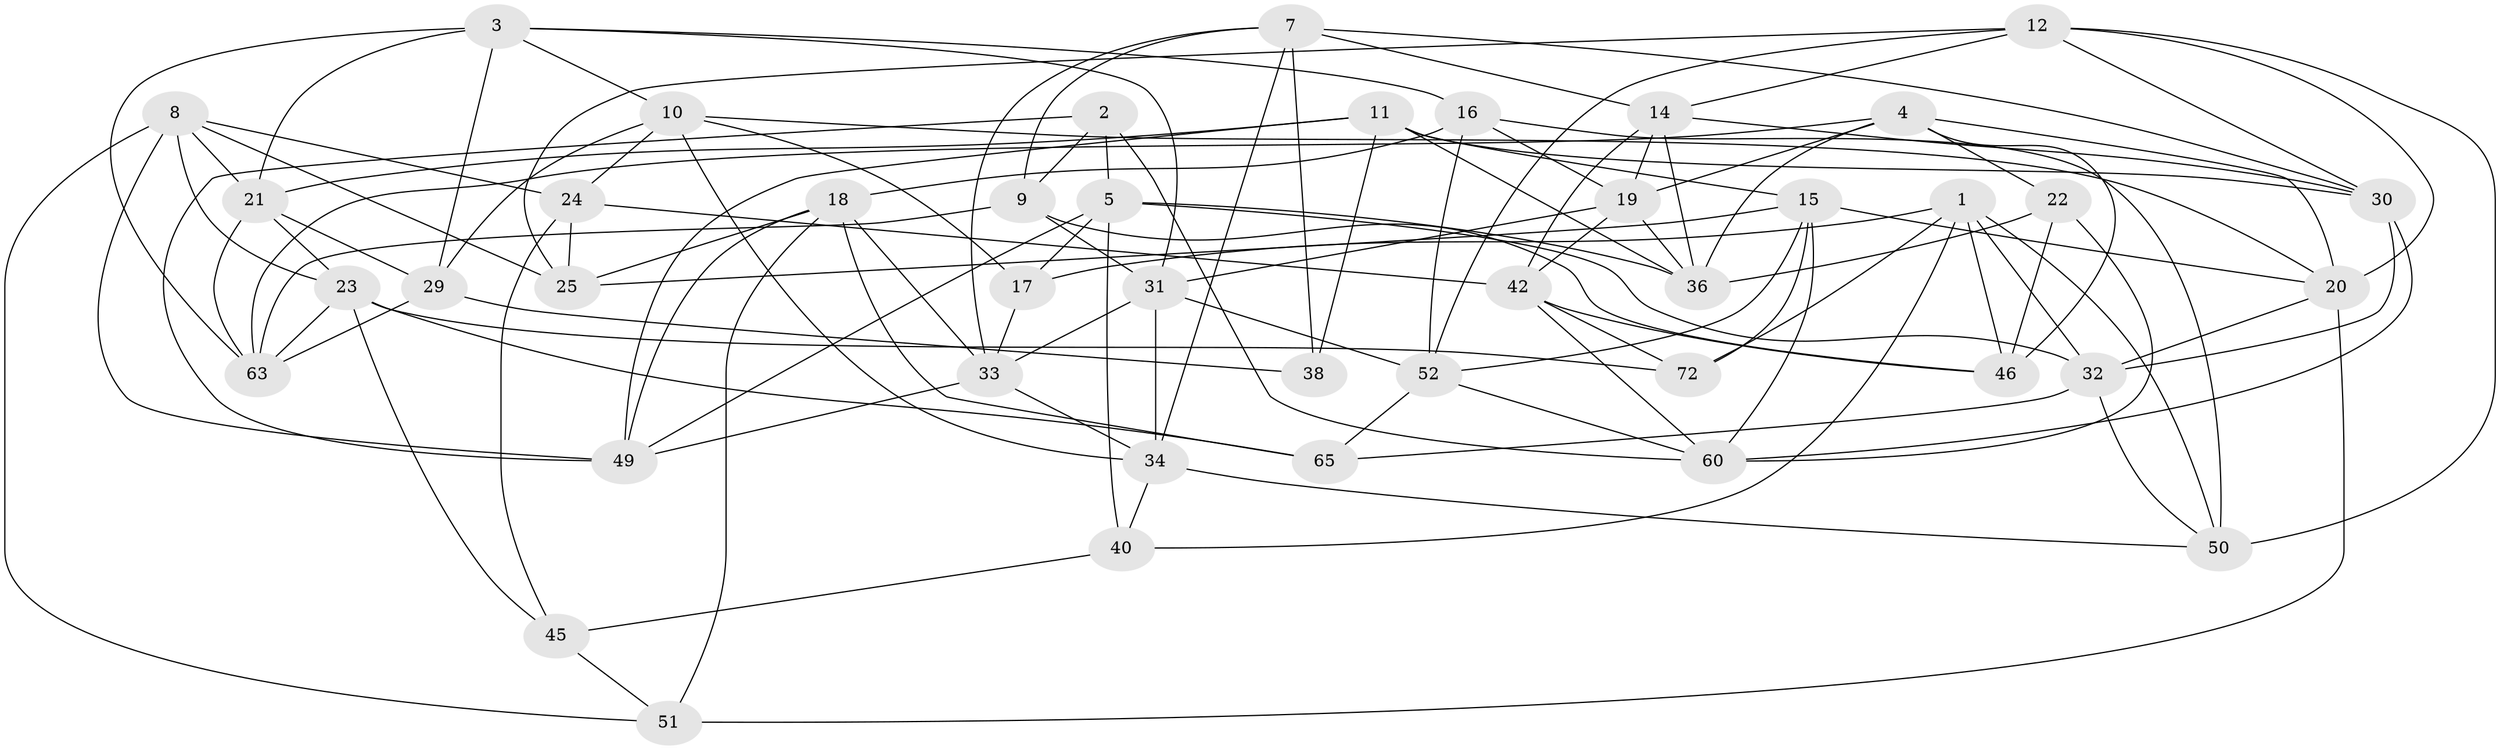 // original degree distribution, {4: 1.0}
// Generated by graph-tools (version 1.1) at 2025/42/03/06/25 10:42:19]
// undirected, 43 vertices, 116 edges
graph export_dot {
graph [start="1"]
  node [color=gray90,style=filled];
  1 [super="+39"];
  2;
  3 [super="+6"];
  4 [super="+43"];
  5 [super="+27"];
  7 [super="+13"];
  8 [super="+28"];
  9 [super="+35"];
  10 [super="+37"];
  11 [super="+26"];
  12 [super="+44"];
  14 [super="+41"];
  15 [super="+62"];
  16 [super="+74"];
  17;
  18 [super="+73"];
  19 [super="+71"];
  20 [super="+55"];
  21 [super="+57"];
  22;
  23 [super="+64"];
  24 [super="+61"];
  25 [super="+53"];
  29 [super="+67"];
  30 [super="+66"];
  31 [super="+48"];
  32 [super="+58"];
  33 [super="+56"];
  34 [super="+76"];
  36 [super="+47"];
  38;
  40;
  42 [super="+59"];
  45;
  46 [super="+68"];
  49 [super="+70"];
  50 [super="+69"];
  51;
  52 [super="+54"];
  60 [super="+77"];
  63 [super="+75"];
  65;
  72;
  1 -- 40;
  1 -- 50;
  1 -- 32;
  1 -- 72;
  1 -- 17;
  1 -- 46;
  2 -- 60;
  2 -- 9;
  2 -- 5;
  2 -- 49;
  3 -- 16;
  3 -- 31;
  3 -- 21;
  3 -- 10;
  3 -- 29;
  3 -- 63;
  4 -- 22;
  4 -- 46;
  4 -- 19;
  4 -- 36;
  4 -- 63;
  4 -- 20;
  5 -- 49;
  5 -- 40;
  5 -- 17;
  5 -- 32;
  5 -- 36;
  7 -- 38;
  7 -- 30;
  7 -- 14;
  7 -- 9;
  7 -- 33;
  7 -- 34;
  8 -- 24;
  8 -- 51;
  8 -- 21;
  8 -- 23;
  8 -- 49;
  8 -- 25;
  9 -- 46 [weight=2];
  9 -- 63;
  9 -- 31;
  10 -- 17;
  10 -- 29;
  10 -- 24;
  10 -- 20;
  10 -- 34;
  11 -- 38;
  11 -- 15;
  11 -- 36;
  11 -- 30;
  11 -- 21;
  11 -- 49;
  12 -- 30;
  12 -- 25;
  12 -- 50;
  12 -- 52;
  12 -- 20;
  12 -- 14;
  14 -- 19;
  14 -- 30;
  14 -- 42;
  14 -- 36;
  15 -- 72;
  15 -- 20;
  15 -- 52;
  15 -- 25;
  15 -- 60;
  16 -- 52;
  16 -- 50 [weight=2];
  16 -- 18;
  16 -- 19;
  17 -- 33;
  18 -- 51;
  18 -- 65;
  18 -- 49;
  18 -- 33;
  18 -- 25;
  19 -- 36;
  19 -- 42;
  19 -- 31;
  20 -- 51;
  20 -- 32;
  21 -- 29;
  21 -- 23;
  21 -- 63;
  22 -- 36;
  22 -- 46;
  22 -- 60;
  23 -- 45;
  23 -- 65;
  23 -- 72;
  23 -- 63;
  24 -- 42;
  24 -- 25 [weight=2];
  24 -- 45;
  29 -- 38 [weight=2];
  29 -- 63;
  30 -- 32;
  30 -- 60;
  31 -- 52;
  31 -- 33;
  31 -- 34;
  32 -- 65;
  32 -- 50;
  33 -- 49;
  33 -- 34;
  34 -- 50;
  34 -- 40;
  40 -- 45;
  42 -- 46;
  42 -- 72;
  42 -- 60;
  45 -- 51;
  52 -- 65;
  52 -- 60;
}
